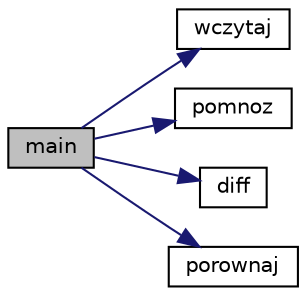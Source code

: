 digraph G
{
  edge [fontname="Helvetica",fontsize="10",labelfontname="Helvetica",labelfontsize="10"];
  node [fontname="Helvetica",fontsize="10",shape=record];
  rankdir="LR";
  Node1 [label="main",height=0.2,width=0.4,color="black", fillcolor="grey75", style="filled" fontcolor="black"];
  Node1 -> Node2 [color="midnightblue",fontsize="10",style="solid",fontname="Helvetica"];
  Node2 [label="wczytaj",height=0.2,width=0.4,color="black", fillcolor="white", style="filled",URL="$_funkcje_8hh.html#a28651809a0ac6d2077fcc80d3fd8d2af"];
  Node1 -> Node3 [color="midnightblue",fontsize="10",style="solid",fontname="Helvetica"];
  Node3 [label="pomnoz",height=0.2,width=0.4,color="black", fillcolor="white", style="filled",URL="$_funkcje_8hh.html#afa796d5046e226ad8f3af7a7536ae99b"];
  Node1 -> Node4 [color="midnightblue",fontsize="10",style="solid",fontname="Helvetica"];
  Node4 [label="diff",height=0.2,width=0.4,color="black", fillcolor="white", style="filled",URL="$_pomiar_czasu_8hh.html#a5959b2e100c03e81bd1c5049adf30165"];
  Node1 -> Node5 [color="midnightblue",fontsize="10",style="solid",fontname="Helvetica"];
  Node5 [label="porownaj",height=0.2,width=0.4,color="black", fillcolor="white", style="filled",URL="$_funkcje_8hh.html#a256a504f15a02f6d84458f98d3e0e897"];
}
